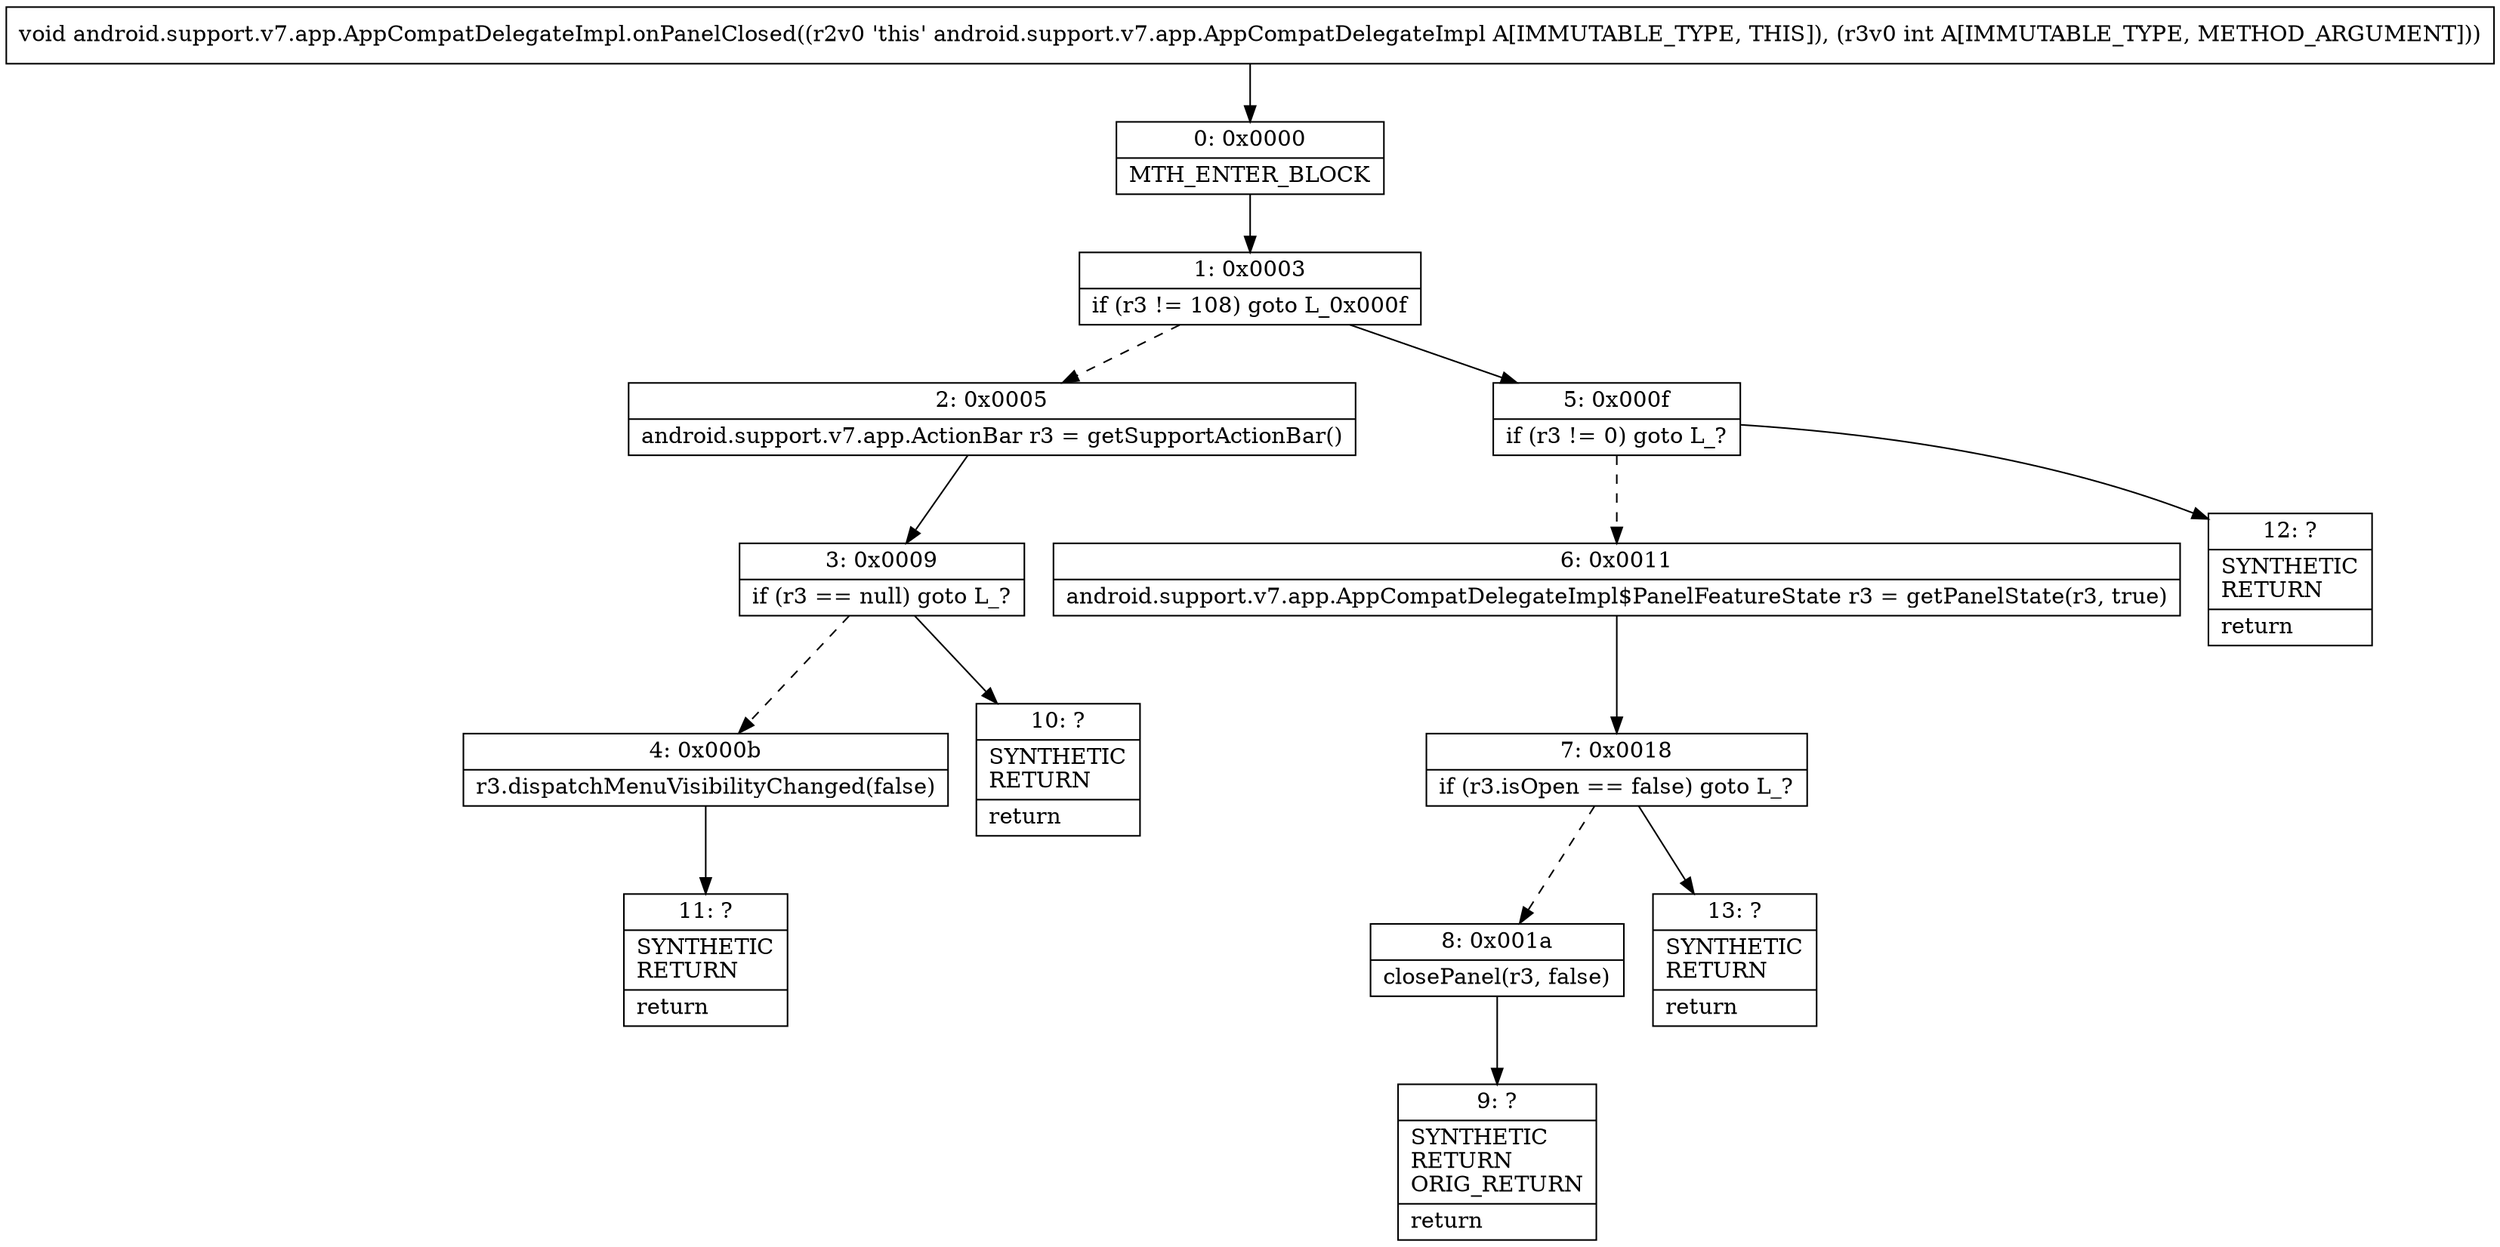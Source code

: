 digraph "CFG forandroid.support.v7.app.AppCompatDelegateImpl.onPanelClosed(I)V" {
Node_0 [shape=record,label="{0\:\ 0x0000|MTH_ENTER_BLOCK\l}"];
Node_1 [shape=record,label="{1\:\ 0x0003|if (r3 != 108) goto L_0x000f\l}"];
Node_2 [shape=record,label="{2\:\ 0x0005|android.support.v7.app.ActionBar r3 = getSupportActionBar()\l}"];
Node_3 [shape=record,label="{3\:\ 0x0009|if (r3 == null) goto L_?\l}"];
Node_4 [shape=record,label="{4\:\ 0x000b|r3.dispatchMenuVisibilityChanged(false)\l}"];
Node_5 [shape=record,label="{5\:\ 0x000f|if (r3 != 0) goto L_?\l}"];
Node_6 [shape=record,label="{6\:\ 0x0011|android.support.v7.app.AppCompatDelegateImpl$PanelFeatureState r3 = getPanelState(r3, true)\l}"];
Node_7 [shape=record,label="{7\:\ 0x0018|if (r3.isOpen == false) goto L_?\l}"];
Node_8 [shape=record,label="{8\:\ 0x001a|closePanel(r3, false)\l}"];
Node_9 [shape=record,label="{9\:\ ?|SYNTHETIC\lRETURN\lORIG_RETURN\l|return\l}"];
Node_10 [shape=record,label="{10\:\ ?|SYNTHETIC\lRETURN\l|return\l}"];
Node_11 [shape=record,label="{11\:\ ?|SYNTHETIC\lRETURN\l|return\l}"];
Node_12 [shape=record,label="{12\:\ ?|SYNTHETIC\lRETURN\l|return\l}"];
Node_13 [shape=record,label="{13\:\ ?|SYNTHETIC\lRETURN\l|return\l}"];
MethodNode[shape=record,label="{void android.support.v7.app.AppCompatDelegateImpl.onPanelClosed((r2v0 'this' android.support.v7.app.AppCompatDelegateImpl A[IMMUTABLE_TYPE, THIS]), (r3v0 int A[IMMUTABLE_TYPE, METHOD_ARGUMENT])) }"];
MethodNode -> Node_0;
Node_0 -> Node_1;
Node_1 -> Node_2[style=dashed];
Node_1 -> Node_5;
Node_2 -> Node_3;
Node_3 -> Node_4[style=dashed];
Node_3 -> Node_10;
Node_4 -> Node_11;
Node_5 -> Node_6[style=dashed];
Node_5 -> Node_12;
Node_6 -> Node_7;
Node_7 -> Node_8[style=dashed];
Node_7 -> Node_13;
Node_8 -> Node_9;
}

